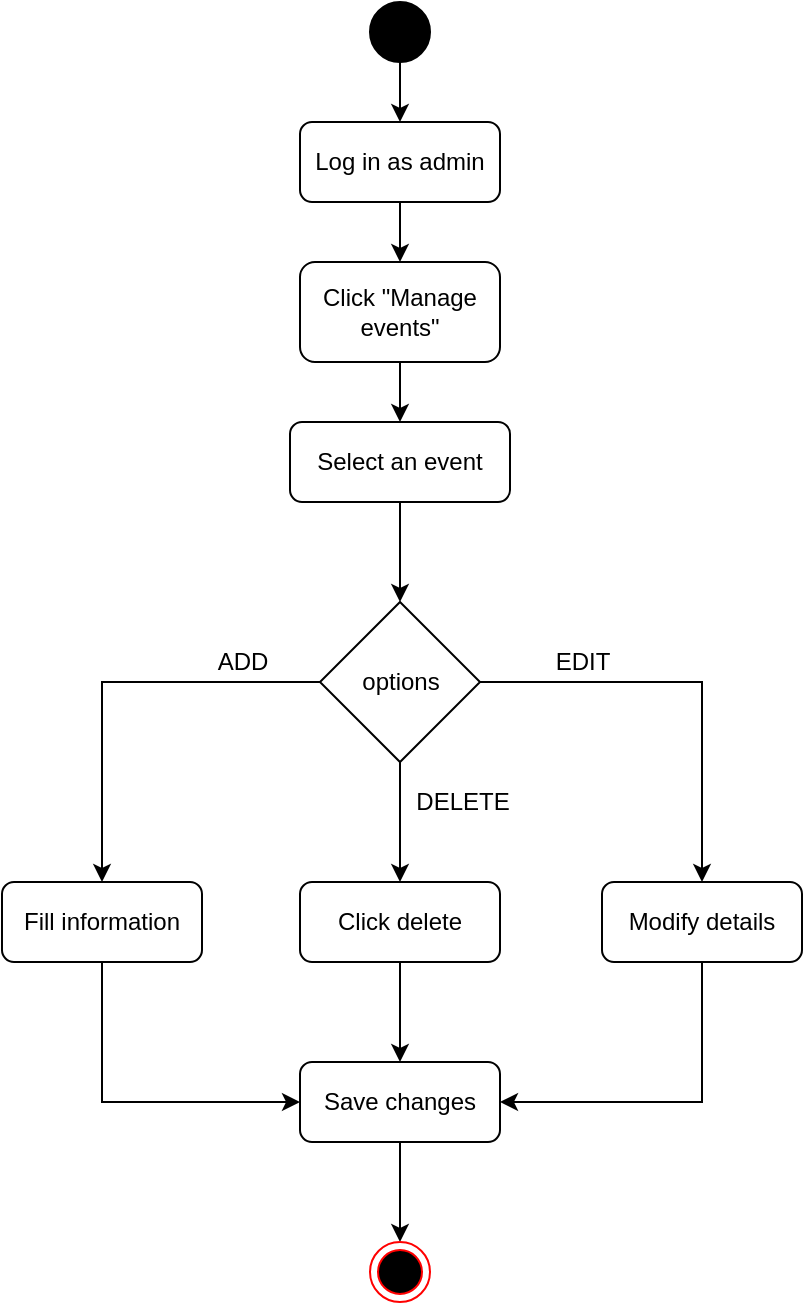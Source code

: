 <mxfile version="20.0.1" type="device"><diagram id="zAtA1y7fa2uFV9wLV1Q_" name="Page-1"><mxGraphModel dx="868" dy="482" grid="1" gridSize="10" guides="1" tooltips="1" connect="1" arrows="1" fold="1" page="1" pageScale="1" pageWidth="827" pageHeight="1169" math="0" shadow="0"><root><mxCell id="0"/><mxCell id="1" parent="0"/><mxCell id="t_HPNNY_cNe1tHS0QNIR-1" style="edgeStyle=orthogonalEdgeStyle;rounded=0;orthogonalLoop=1;jettySize=auto;html=1;exitX=0.5;exitY=1;exitDx=0;exitDy=0;entryX=0.5;entryY=0;entryDx=0;entryDy=0;" parent="1" source="t_HPNNY_cNe1tHS0QNIR-2" target="t_HPNNY_cNe1tHS0QNIR-4" edge="1"><mxGeometry relative="1" as="geometry"/></mxCell><mxCell id="t_HPNNY_cNe1tHS0QNIR-2" value="" style="ellipse;shape=doubleEllipse;html=1;dashed=0;whitespace=wrap;aspect=fixed;fillColor=#000000;" parent="1" vertex="1"><mxGeometry x="524" y="80" width="30" height="30" as="geometry"/></mxCell><mxCell id="t_HPNNY_cNe1tHS0QNIR-3" style="edgeStyle=orthogonalEdgeStyle;rounded=0;orthogonalLoop=1;jettySize=auto;html=1;exitX=0.5;exitY=1;exitDx=0;exitDy=0;entryX=0.5;entryY=0;entryDx=0;entryDy=0;" parent="1" source="t_HPNNY_cNe1tHS0QNIR-4" target="t_HPNNY_cNe1tHS0QNIR-6" edge="1"><mxGeometry relative="1" as="geometry"/></mxCell><mxCell id="t_HPNNY_cNe1tHS0QNIR-4" value="Log in as admin" style="rounded=1;whiteSpace=wrap;html=1;fillColor=#FFFFFF;" parent="1" vertex="1"><mxGeometry x="489" y="140" width="100" height="40" as="geometry"/></mxCell><mxCell id="t_HPNNY_cNe1tHS0QNIR-5" style="edgeStyle=orthogonalEdgeStyle;rounded=0;orthogonalLoop=1;jettySize=auto;html=1;exitX=0.5;exitY=1;exitDx=0;exitDy=0;" parent="1" source="t_HPNNY_cNe1tHS0QNIR-6" target="t_HPNNY_cNe1tHS0QNIR-12" edge="1"><mxGeometry relative="1" as="geometry"/></mxCell><mxCell id="t_HPNNY_cNe1tHS0QNIR-6" value="Click &quot;Manage events&quot;" style="rounded=1;whiteSpace=wrap;html=1;fillColor=#FFFFFF;" parent="1" vertex="1"><mxGeometry x="489" y="210" width="100" height="50" as="geometry"/></mxCell><mxCell id="t_HPNNY_cNe1tHS0QNIR-7" style="edgeStyle=orthogonalEdgeStyle;rounded=0;orthogonalLoop=1;jettySize=auto;html=1;exitX=0;exitY=0.5;exitDx=0;exitDy=0;entryX=0.5;entryY=0;entryDx=0;entryDy=0;" parent="1" source="t_HPNNY_cNe1tHS0QNIR-10" target="t_HPNNY_cNe1tHS0QNIR-20" edge="1"><mxGeometry relative="1" as="geometry"><mxPoint x="390" y="450" as="targetPoint"/></mxGeometry></mxCell><mxCell id="t_HPNNY_cNe1tHS0QNIR-8" style="edgeStyle=orthogonalEdgeStyle;rounded=0;orthogonalLoop=1;jettySize=auto;html=1;exitX=1;exitY=0.5;exitDx=0;exitDy=0;entryX=0.5;entryY=0;entryDx=0;entryDy=0;" parent="1" source="t_HPNNY_cNe1tHS0QNIR-10" target="t_HPNNY_cNe1tHS0QNIR-14" edge="1"><mxGeometry relative="1" as="geometry"><mxPoint x="690" y="450" as="targetPoint"/></mxGeometry></mxCell><mxCell id="t_HPNNY_cNe1tHS0QNIR-9" style="edgeStyle=orthogonalEdgeStyle;rounded=0;orthogonalLoop=1;jettySize=auto;html=1;exitX=0.5;exitY=1;exitDx=0;exitDy=0;entryX=0.5;entryY=0;entryDx=0;entryDy=0;" parent="1" source="t_HPNNY_cNe1tHS0QNIR-10" target="t_HPNNY_cNe1tHS0QNIR-16" edge="1"><mxGeometry relative="1" as="geometry"/></mxCell><mxCell id="t_HPNNY_cNe1tHS0QNIR-10" value="" style="rhombus;whiteSpace=wrap;html=1;" parent="1" vertex="1"><mxGeometry x="499" y="380" width="80" height="80" as="geometry"/></mxCell><mxCell id="t_HPNNY_cNe1tHS0QNIR-11" style="edgeStyle=orthogonalEdgeStyle;rounded=0;orthogonalLoop=1;jettySize=auto;html=1;exitX=0.5;exitY=1;exitDx=0;exitDy=0;entryX=0.5;entryY=0;entryDx=0;entryDy=0;" parent="1" source="t_HPNNY_cNe1tHS0QNIR-12" target="t_HPNNY_cNe1tHS0QNIR-10" edge="1"><mxGeometry relative="1" as="geometry"/></mxCell><mxCell id="t_HPNNY_cNe1tHS0QNIR-12" value="Select an event" style="rounded=1;whiteSpace=wrap;html=1;fillColor=#FFFFFF;" parent="1" vertex="1"><mxGeometry x="484" y="290" width="110" height="40" as="geometry"/></mxCell><mxCell id="t_HPNNY_cNe1tHS0QNIR-13" style="edgeStyle=orthogonalEdgeStyle;rounded=0;orthogonalLoop=1;jettySize=auto;html=1;exitX=0.5;exitY=1;exitDx=0;exitDy=0;entryX=1;entryY=0.5;entryDx=0;entryDy=0;" parent="1" source="t_HPNNY_cNe1tHS0QNIR-14" target="t_HPNNY_cNe1tHS0QNIR-18" edge="1"><mxGeometry relative="1" as="geometry"/></mxCell><mxCell id="t_HPNNY_cNe1tHS0QNIR-14" value="Modify details" style="rounded=1;whiteSpace=wrap;html=1;fillColor=#FFFFFF;" parent="1" vertex="1"><mxGeometry x="640" y="520" width="100" height="40" as="geometry"/></mxCell><mxCell id="t_HPNNY_cNe1tHS0QNIR-15" style="edgeStyle=orthogonalEdgeStyle;rounded=0;orthogonalLoop=1;jettySize=auto;html=1;exitX=0.5;exitY=1;exitDx=0;exitDy=0;entryX=0.5;entryY=0;entryDx=0;entryDy=0;" parent="1" source="t_HPNNY_cNe1tHS0QNIR-16" target="t_HPNNY_cNe1tHS0QNIR-18" edge="1"><mxGeometry relative="1" as="geometry"/></mxCell><mxCell id="t_HPNNY_cNe1tHS0QNIR-16" value="Click delete" style="rounded=1;whiteSpace=wrap;html=1;fillColor=#FFFFFF;" parent="1" vertex="1"><mxGeometry x="489" y="520" width="100" height="40" as="geometry"/></mxCell><mxCell id="t_HPNNY_cNe1tHS0QNIR-17" style="edgeStyle=orthogonalEdgeStyle;rounded=0;orthogonalLoop=1;jettySize=auto;html=1;exitX=0.5;exitY=1;exitDx=0;exitDy=0;entryX=0.5;entryY=0;entryDx=0;entryDy=0;" parent="1" source="t_HPNNY_cNe1tHS0QNIR-18" target="t_HPNNY_cNe1tHS0QNIR-21" edge="1"><mxGeometry relative="1" as="geometry"/></mxCell><mxCell id="t_HPNNY_cNe1tHS0QNIR-18" value="Save changes" style="rounded=1;whiteSpace=wrap;html=1;fillColor=#FFFFFF;" parent="1" vertex="1"><mxGeometry x="489" y="610" width="100" height="40" as="geometry"/></mxCell><mxCell id="t_HPNNY_cNe1tHS0QNIR-19" style="edgeStyle=orthogonalEdgeStyle;rounded=0;orthogonalLoop=1;jettySize=auto;html=1;exitX=0.5;exitY=1;exitDx=0;exitDy=0;entryX=0;entryY=0.5;entryDx=0;entryDy=0;" parent="1" source="t_HPNNY_cNe1tHS0QNIR-20" target="t_HPNNY_cNe1tHS0QNIR-18" edge="1"><mxGeometry relative="1" as="geometry"/></mxCell><mxCell id="t_HPNNY_cNe1tHS0QNIR-20" value="Fill information" style="rounded=1;whiteSpace=wrap;html=1;fillColor=#FFFFFF;" parent="1" vertex="1"><mxGeometry x="340" y="520" width="100" height="40" as="geometry"/></mxCell><mxCell id="t_HPNNY_cNe1tHS0QNIR-21" value="" style="ellipse;html=1;shape=endState;fillColor=#000000;strokeColor=#ff0000;" parent="1" vertex="1"><mxGeometry x="524" y="700" width="30" height="30" as="geometry"/></mxCell><mxCell id="t_HPNNY_cNe1tHS0QNIR-22" value="ADD" style="text;html=1;align=center;verticalAlign=middle;resizable=0;points=[];autosize=1;strokeColor=none;fillColor=none;" parent="1" vertex="1"><mxGeometry x="440" y="400" width="40" height="20" as="geometry"/></mxCell><mxCell id="t_HPNNY_cNe1tHS0QNIR-23" value="EDIT" style="text;html=1;align=center;verticalAlign=middle;resizable=0;points=[];autosize=1;strokeColor=none;fillColor=none;" parent="1" vertex="1"><mxGeometry x="610" y="400" width="40" height="20" as="geometry"/></mxCell><mxCell id="t_HPNNY_cNe1tHS0QNIR-24" value="DELETE" style="text;html=1;align=center;verticalAlign=middle;resizable=0;points=[];autosize=1;strokeColor=none;fillColor=none;" parent="1" vertex="1"><mxGeometry x="540" y="470" width="60" height="20" as="geometry"/></mxCell><mxCell id="t_HPNNY_cNe1tHS0QNIR-25" value="options" style="text;html=1;align=center;verticalAlign=middle;resizable=0;points=[];autosize=1;strokeColor=none;fillColor=none;" parent="1" vertex="1"><mxGeometry x="514" y="410" width="50" height="20" as="geometry"/></mxCell></root></mxGraphModel></diagram></mxfile>